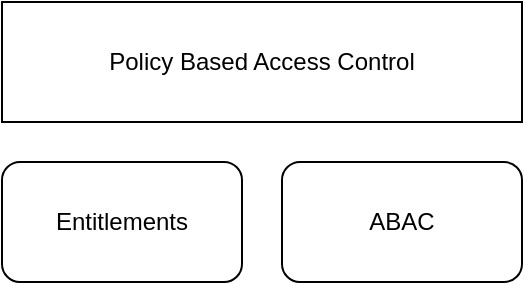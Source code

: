 <mxfile>
    <diagram id="XAyJJl-x8_-HVyFgDT_7" name="Page-1">
        <mxGraphModel dx="959" dy="874" grid="1" gridSize="10" guides="1" tooltips="1" connect="1" arrows="1" fold="1" page="1" pageScale="1" pageWidth="827" pageHeight="1169" math="0" shadow="0">
            <root>
                <mxCell id="0"/>
                <mxCell id="1" parent="0"/>
                <mxCell id="2" value="Policy Based Access Control" style="rounded=0;whiteSpace=wrap;html=1;" vertex="1" parent="1">
                    <mxGeometry x="250" y="130" width="260" height="60" as="geometry"/>
                </mxCell>
                <mxCell id="3" value="ABAC" style="rounded=1;whiteSpace=wrap;html=1;" vertex="1" parent="1">
                    <mxGeometry x="390" y="210" width="120" height="60" as="geometry"/>
                </mxCell>
                <mxCell id="4" value="Entitlements" style="rounded=1;whiteSpace=wrap;html=1;" vertex="1" parent="1">
                    <mxGeometry x="250" y="210" width="120" height="60" as="geometry"/>
                </mxCell>
            </root>
        </mxGraphModel>
    </diagram>
</mxfile>